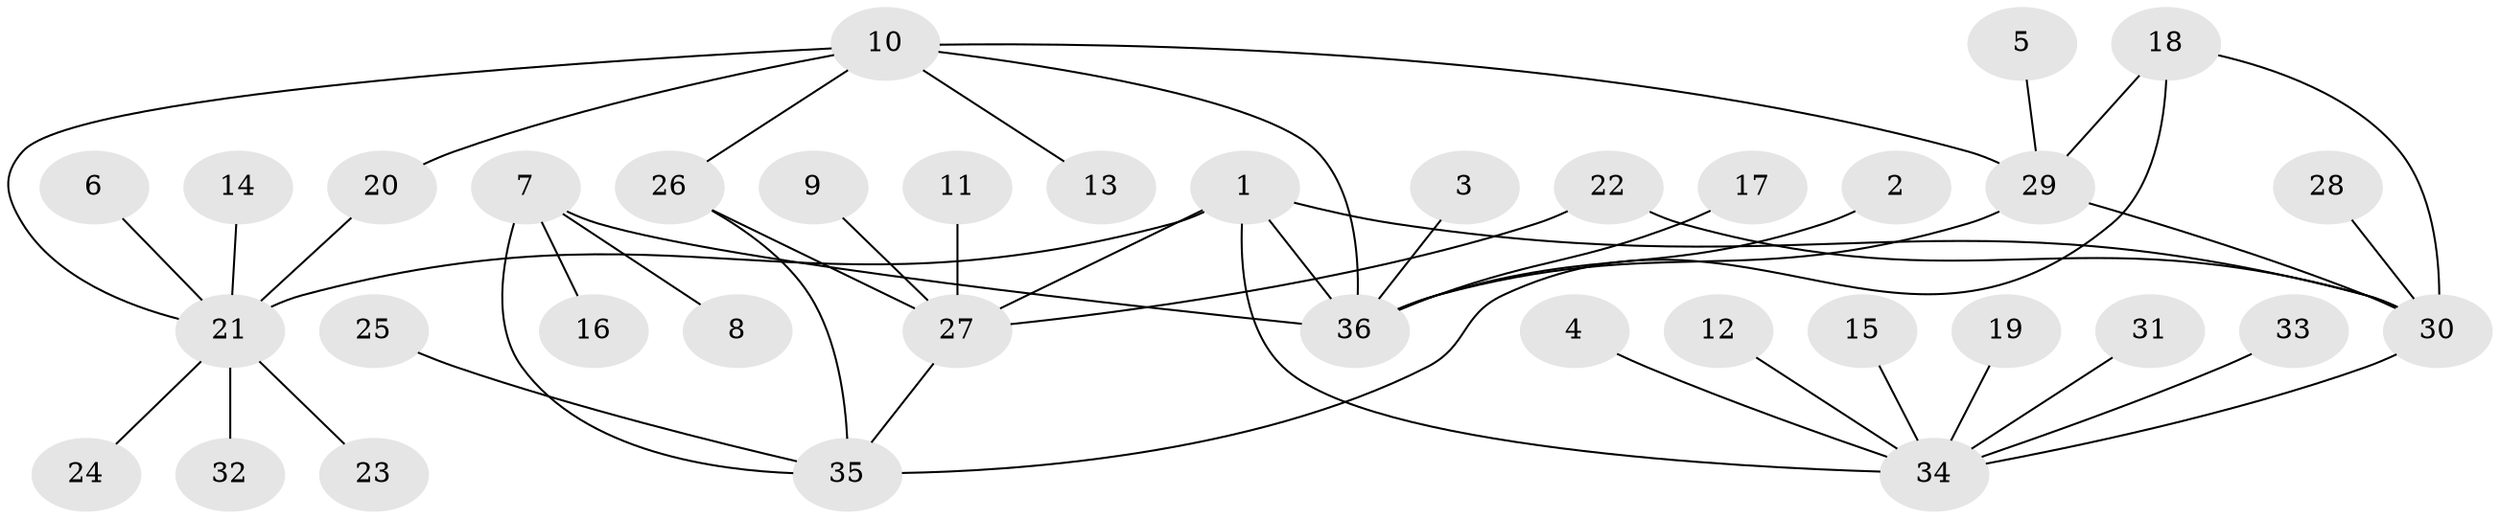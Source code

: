 // original degree distribution, {7: 0.041666666666666664, 5: 0.05555555555555555, 10: 0.041666666666666664, 3: 0.05555555555555555, 8: 0.027777777777777776, 4: 0.027777777777777776, 1: 0.6527777777777778, 2: 0.09722222222222222}
// Generated by graph-tools (version 1.1) at 2025/02/03/09/25 03:02:40]
// undirected, 36 vertices, 46 edges
graph export_dot {
graph [start="1"]
  node [color=gray90,style=filled];
  1;
  2;
  3;
  4;
  5;
  6;
  7;
  8;
  9;
  10;
  11;
  12;
  13;
  14;
  15;
  16;
  17;
  18;
  19;
  20;
  21;
  22;
  23;
  24;
  25;
  26;
  27;
  28;
  29;
  30;
  31;
  32;
  33;
  34;
  35;
  36;
  1 -- 21 [weight=1.0];
  1 -- 27 [weight=1.0];
  1 -- 30 [weight=1.0];
  1 -- 34 [weight=1.0];
  1 -- 36 [weight=1.0];
  2 -- 36 [weight=1.0];
  3 -- 36 [weight=1.0];
  4 -- 34 [weight=1.0];
  5 -- 29 [weight=1.0];
  6 -- 21 [weight=1.0];
  7 -- 8 [weight=1.0];
  7 -- 16 [weight=1.0];
  7 -- 35 [weight=1.0];
  7 -- 36 [weight=2.0];
  9 -- 27 [weight=1.0];
  10 -- 13 [weight=1.0];
  10 -- 20 [weight=1.0];
  10 -- 21 [weight=1.0];
  10 -- 26 [weight=1.0];
  10 -- 29 [weight=1.0];
  10 -- 36 [weight=1.0];
  11 -- 27 [weight=1.0];
  12 -- 34 [weight=1.0];
  14 -- 21 [weight=1.0];
  15 -- 34 [weight=1.0];
  17 -- 36 [weight=1.0];
  18 -- 29 [weight=1.0];
  18 -- 30 [weight=1.0];
  18 -- 35 [weight=1.0];
  19 -- 34 [weight=1.0];
  20 -- 21 [weight=1.0];
  21 -- 23 [weight=1.0];
  21 -- 24 [weight=1.0];
  21 -- 32 [weight=1.0];
  22 -- 27 [weight=1.0];
  22 -- 30 [weight=1.0];
  25 -- 35 [weight=1.0];
  26 -- 27 [weight=1.0];
  26 -- 35 [weight=1.0];
  27 -- 35 [weight=1.0];
  28 -- 30 [weight=1.0];
  29 -- 30 [weight=1.0];
  29 -- 36 [weight=1.0];
  30 -- 34 [weight=1.0];
  31 -- 34 [weight=1.0];
  33 -- 34 [weight=1.0];
}
